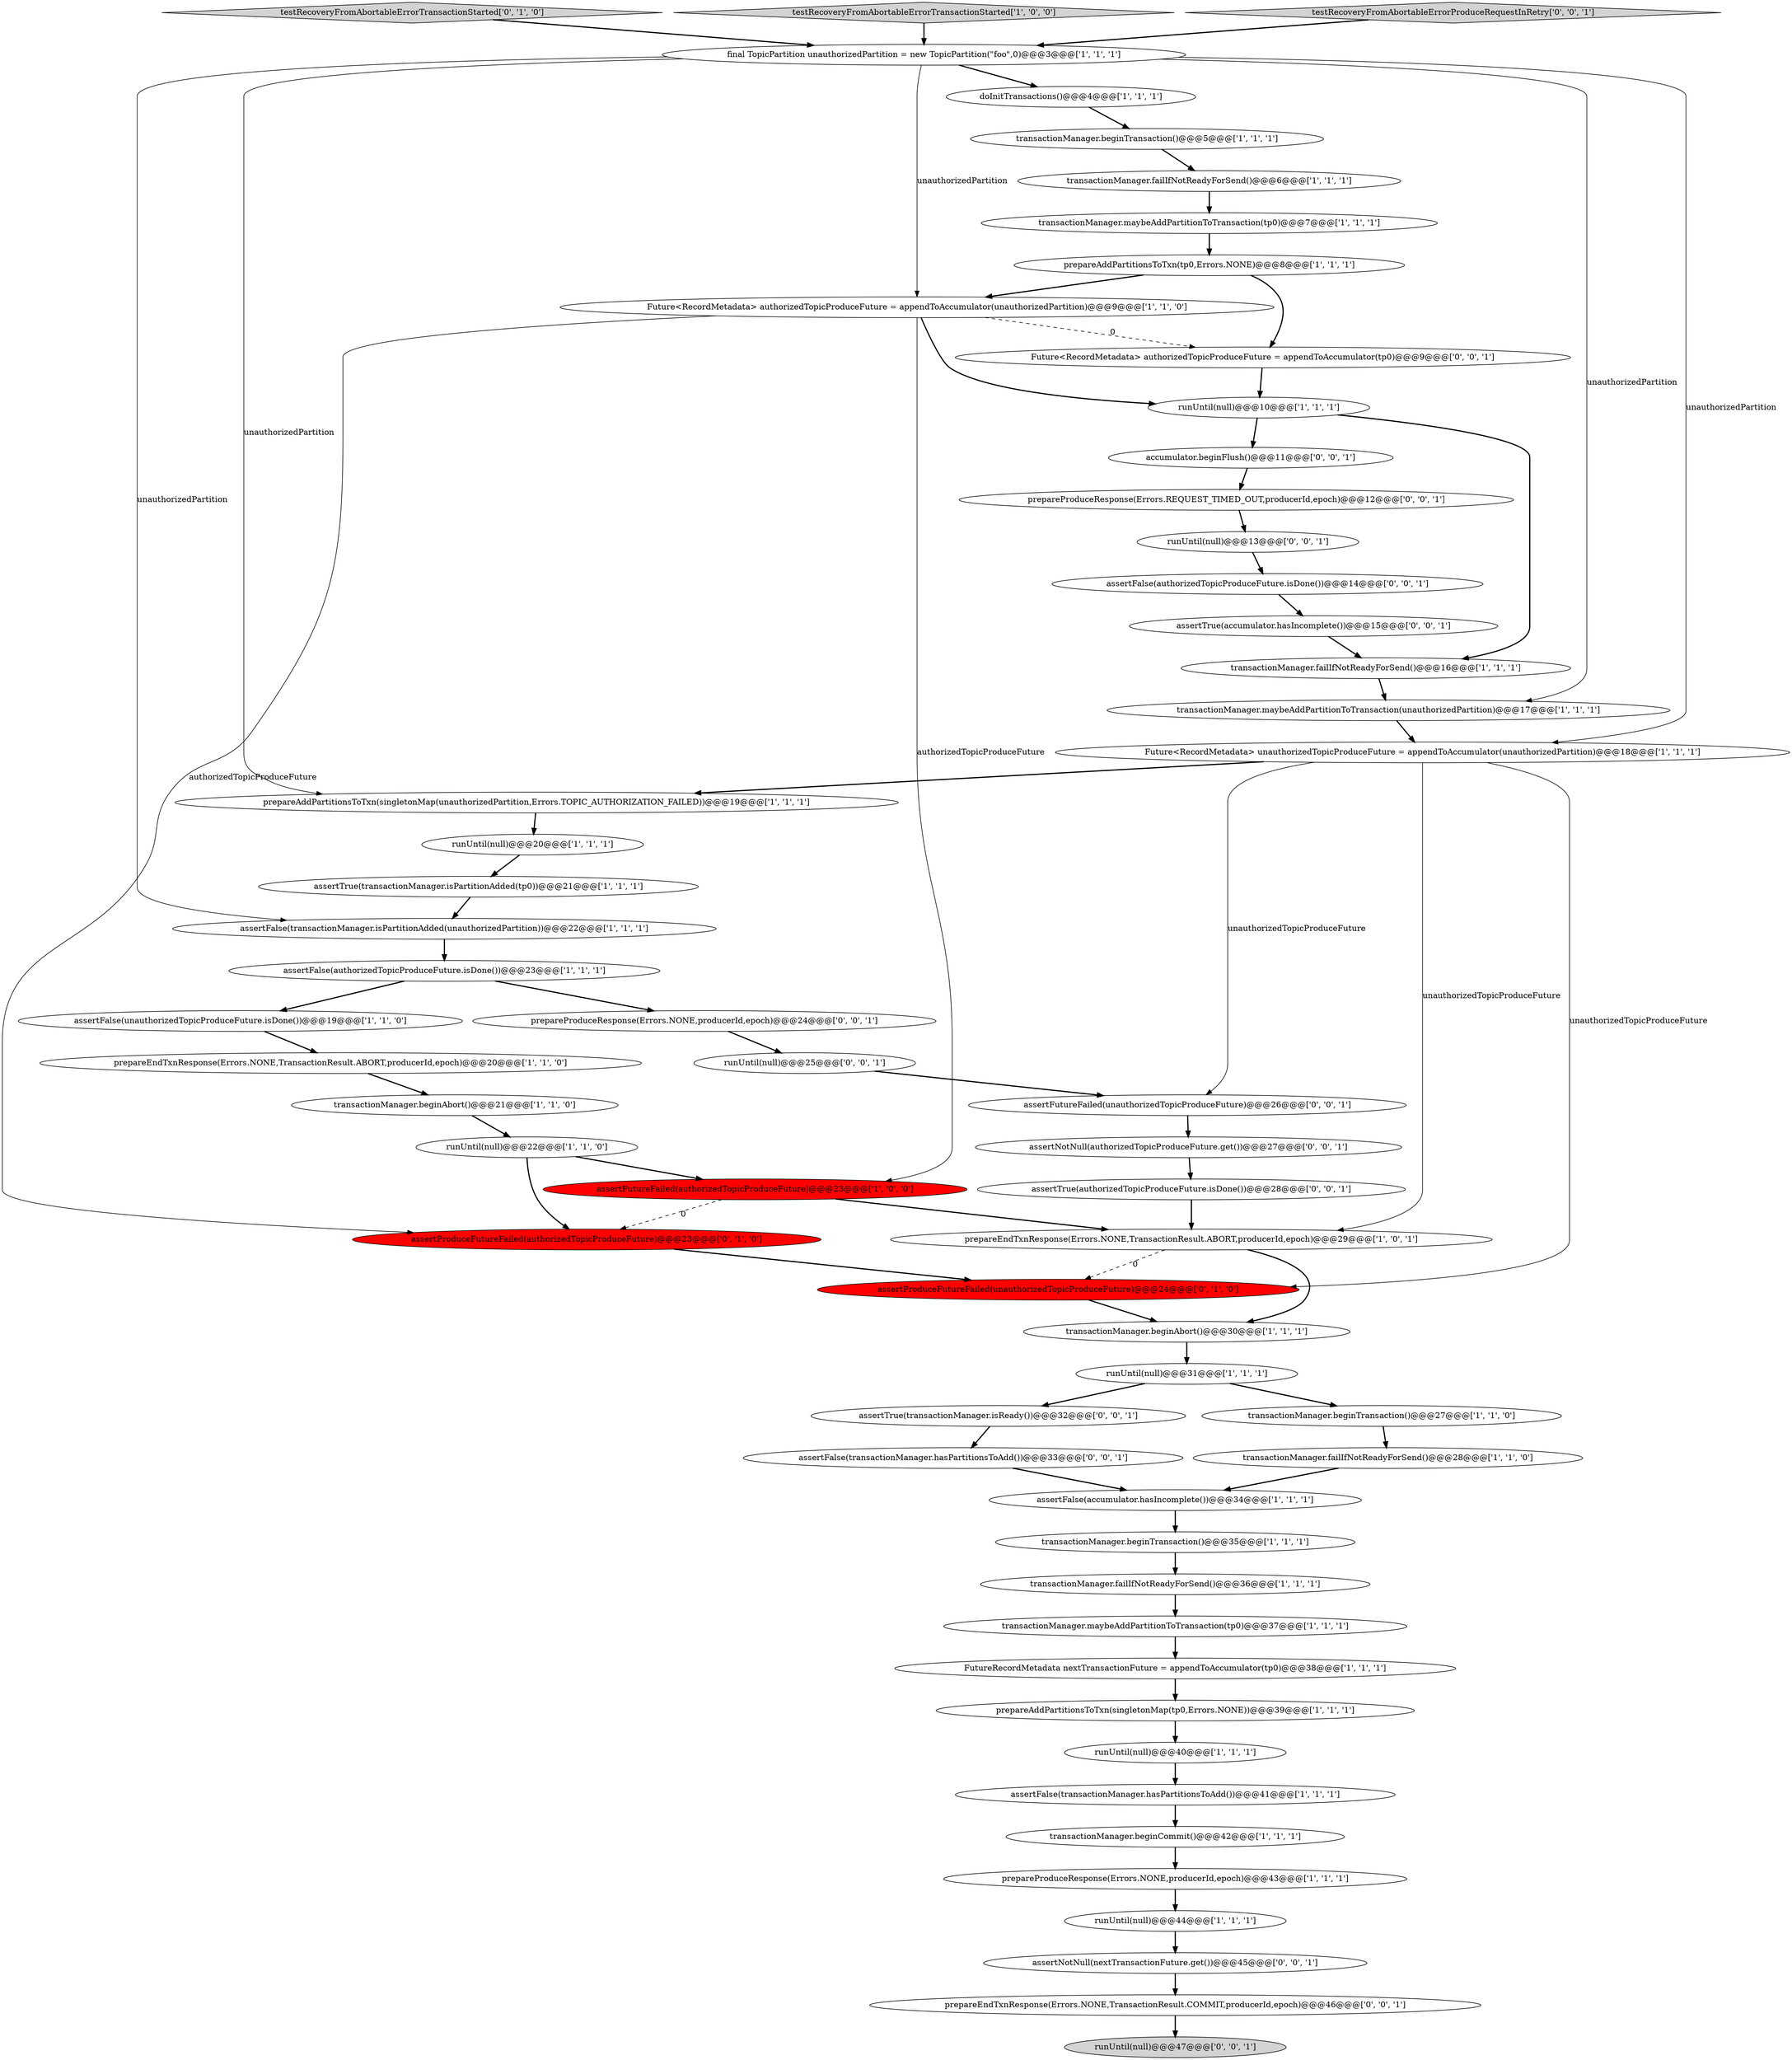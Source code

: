 digraph {
3 [style = filled, label = "runUntil(null)@@@31@@@['1', '1', '1']", fillcolor = white, shape = ellipse image = "AAA0AAABBB1BBB"];
24 [style = filled, label = "transactionManager.maybeAddPartitionToTransaction(unauthorizedPartition)@@@17@@@['1', '1', '1']", fillcolor = white, shape = ellipse image = "AAA0AAABBB1BBB"];
6 [style = filled, label = "assertFalse(accumulator.hasIncomplete())@@@34@@@['1', '1', '1']", fillcolor = white, shape = ellipse image = "AAA0AAABBB1BBB"];
4 [style = filled, label = "runUntil(null)@@@22@@@['1', '1', '0']", fillcolor = white, shape = ellipse image = "AAA0AAABBB1BBB"];
29 [style = filled, label = "Future<RecordMetadata> authorizedTopicProduceFuture = appendToAccumulator(unauthorizedPartition)@@@9@@@['1', '1', '0']", fillcolor = white, shape = ellipse image = "AAA0AAABBB1BBB"];
40 [style = filled, label = "testRecoveryFromAbortableErrorTransactionStarted['0', '1', '0']", fillcolor = lightgray, shape = diamond image = "AAA0AAABBB2BBB"];
51 [style = filled, label = "assertTrue(authorizedTopicProduceFuture.isDone())@@@28@@@['0', '0', '1']", fillcolor = white, shape = ellipse image = "AAA0AAABBB3BBB"];
49 [style = filled, label = "Future<RecordMetadata> authorizedTopicProduceFuture = appendToAccumulator(tp0)@@@9@@@['0', '0', '1']", fillcolor = white, shape = ellipse image = "AAA0AAABBB3BBB"];
17 [style = filled, label = "transactionManager.beginCommit()@@@42@@@['1', '1', '1']", fillcolor = white, shape = ellipse image = "AAA0AAABBB1BBB"];
34 [style = filled, label = "assertFalse(transactionManager.isPartitionAdded(unauthorizedPartition))@@@22@@@['1', '1', '1']", fillcolor = white, shape = ellipse image = "AAA0AAABBB1BBB"];
41 [style = filled, label = "prepareEndTxnResponse(Errors.NONE,TransactionResult.COMMIT,producerId,epoch)@@@46@@@['0', '0', '1']", fillcolor = white, shape = ellipse image = "AAA0AAABBB3BBB"];
7 [style = filled, label = "prepareAddPartitionsToTxn(tp0,Errors.NONE)@@@8@@@['1', '1', '1']", fillcolor = white, shape = ellipse image = "AAA0AAABBB1BBB"];
27 [style = filled, label = "transactionManager.failIfNotReadyForSend()@@@28@@@['1', '1', '0']", fillcolor = white, shape = ellipse image = "AAA0AAABBB1BBB"];
57 [style = filled, label = "runUntil(null)@@@13@@@['0', '0', '1']", fillcolor = white, shape = ellipse image = "AAA0AAABBB3BBB"];
48 [style = filled, label = "assertNotNull(nextTransactionFuture.get())@@@45@@@['0', '0', '1']", fillcolor = white, shape = ellipse image = "AAA0AAABBB3BBB"];
19 [style = filled, label = "runUntil(null)@@@10@@@['1', '1', '1']", fillcolor = white, shape = ellipse image = "AAA0AAABBB1BBB"];
38 [style = filled, label = "assertProduceFutureFailed(authorizedTopicProduceFuture)@@@23@@@['0', '1', '0']", fillcolor = red, shape = ellipse image = "AAA1AAABBB2BBB"];
42 [style = filled, label = "assertFalse(authorizedTopicProduceFuture.isDone())@@@14@@@['0', '0', '1']", fillcolor = white, shape = ellipse image = "AAA0AAABBB3BBB"];
9 [style = filled, label = "doInitTransactions()@@@4@@@['1', '1', '1']", fillcolor = white, shape = ellipse image = "AAA0AAABBB1BBB"];
15 [style = filled, label = "assertFalse(authorizedTopicProduceFuture.isDone())@@@23@@@['1', '1', '1']", fillcolor = white, shape = ellipse image = "AAA0AAABBB1BBB"];
10 [style = filled, label = "transactionManager.beginTransaction()@@@35@@@['1', '1', '1']", fillcolor = white, shape = ellipse image = "AAA0AAABBB1BBB"];
13 [style = filled, label = "assertFutureFailed(authorizedTopicProduceFuture)@@@23@@@['1', '0', '0']", fillcolor = red, shape = ellipse image = "AAA1AAABBB1BBB"];
31 [style = filled, label = "prepareEndTxnResponse(Errors.NONE,TransactionResult.ABORT,producerId,epoch)@@@29@@@['1', '0', '1']", fillcolor = white, shape = ellipse image = "AAA0AAABBB1BBB"];
8 [style = filled, label = "assertFalse(unauthorizedTopicProduceFuture.isDone())@@@19@@@['1', '1', '0']", fillcolor = white, shape = ellipse image = "AAA0AAABBB1BBB"];
55 [style = filled, label = "assertFalse(transactionManager.hasPartitionsToAdd())@@@33@@@['0', '0', '1']", fillcolor = white, shape = ellipse image = "AAA0AAABBB3BBB"];
16 [style = filled, label = "transactionManager.failIfNotReadyForSend()@@@6@@@['1', '1', '1']", fillcolor = white, shape = ellipse image = "AAA0AAABBB1BBB"];
2 [style = filled, label = "final TopicPartition unauthorizedPartition = new TopicPartition(\"foo\",0)@@@3@@@['1', '1', '1']", fillcolor = white, shape = ellipse image = "AAA0AAABBB1BBB"];
47 [style = filled, label = "prepareProduceResponse(Errors.NONE,producerId,epoch)@@@24@@@['0', '0', '1']", fillcolor = white, shape = ellipse image = "AAA0AAABBB3BBB"];
23 [style = filled, label = "testRecoveryFromAbortableErrorTransactionStarted['1', '0', '0']", fillcolor = lightgray, shape = diamond image = "AAA0AAABBB1BBB"];
44 [style = filled, label = "prepareProduceResponse(Errors.REQUEST_TIMED_OUT,producerId,epoch)@@@12@@@['0', '0', '1']", fillcolor = white, shape = ellipse image = "AAA0AAABBB3BBB"];
22 [style = filled, label = "transactionManager.failIfNotReadyForSend()@@@36@@@['1', '1', '1']", fillcolor = white, shape = ellipse image = "AAA0AAABBB1BBB"];
54 [style = filled, label = "assertTrue(transactionManager.isReady())@@@32@@@['0', '0', '1']", fillcolor = white, shape = ellipse image = "AAA0AAABBB3BBB"];
1 [style = filled, label = "transactionManager.beginAbort()@@@21@@@['1', '1', '0']", fillcolor = white, shape = ellipse image = "AAA0AAABBB1BBB"];
39 [style = filled, label = "assertProduceFutureFailed(unauthorizedTopicProduceFuture)@@@24@@@['0', '1', '0']", fillcolor = red, shape = ellipse image = "AAA1AAABBB2BBB"];
56 [style = filled, label = "runUntil(null)@@@47@@@['0', '0', '1']", fillcolor = lightgray, shape = ellipse image = "AAA0AAABBB3BBB"];
14 [style = filled, label = "prepareProduceResponse(Errors.NONE,producerId,epoch)@@@43@@@['1', '1', '1']", fillcolor = white, shape = ellipse image = "AAA0AAABBB1BBB"];
36 [style = filled, label = "assertFalse(transactionManager.hasPartitionsToAdd())@@@41@@@['1', '1', '1']", fillcolor = white, shape = ellipse image = "AAA0AAABBB1BBB"];
52 [style = filled, label = "assertNotNull(authorizedTopicProduceFuture.get())@@@27@@@['0', '0', '1']", fillcolor = white, shape = ellipse image = "AAA0AAABBB3BBB"];
26 [style = filled, label = "prepareAddPartitionsToTxn(singletonMap(unauthorizedPartition,Errors.TOPIC_AUTHORIZATION_FAILED))@@@19@@@['1', '1', '1']", fillcolor = white, shape = ellipse image = "AAA0AAABBB1BBB"];
20 [style = filled, label = "transactionManager.failIfNotReadyForSend()@@@16@@@['1', '1', '1']", fillcolor = white, shape = ellipse image = "AAA0AAABBB1BBB"];
37 [style = filled, label = "runUntil(null)@@@20@@@['1', '1', '1']", fillcolor = white, shape = ellipse image = "AAA0AAABBB1BBB"];
25 [style = filled, label = "transactionManager.beginTransaction()@@@5@@@['1', '1', '1']", fillcolor = white, shape = ellipse image = "AAA0AAABBB1BBB"];
35 [style = filled, label = "FutureRecordMetadata nextTransactionFuture = appendToAccumulator(tp0)@@@38@@@['1', '1', '1']", fillcolor = white, shape = ellipse image = "AAA0AAABBB1BBB"];
32 [style = filled, label = "transactionManager.maybeAddPartitionToTransaction(tp0)@@@37@@@['1', '1', '1']", fillcolor = white, shape = ellipse image = "AAA0AAABBB1BBB"];
50 [style = filled, label = "accumulator.beginFlush()@@@11@@@['0', '0', '1']", fillcolor = white, shape = ellipse image = "AAA0AAABBB3BBB"];
53 [style = filled, label = "assertFutureFailed(unauthorizedTopicProduceFuture)@@@26@@@['0', '0', '1']", fillcolor = white, shape = ellipse image = "AAA0AAABBB3BBB"];
28 [style = filled, label = "transactionManager.beginAbort()@@@30@@@['1', '1', '1']", fillcolor = white, shape = ellipse image = "AAA0AAABBB1BBB"];
0 [style = filled, label = "Future<RecordMetadata> unauthorizedTopicProduceFuture = appendToAccumulator(unauthorizedPartition)@@@18@@@['1', '1', '1']", fillcolor = white, shape = ellipse image = "AAA0AAABBB1BBB"];
43 [style = filled, label = "testRecoveryFromAbortableErrorProduceRequestInRetry['0', '0', '1']", fillcolor = lightgray, shape = diamond image = "AAA0AAABBB3BBB"];
11 [style = filled, label = "prepareAddPartitionsToTxn(singletonMap(tp0,Errors.NONE))@@@39@@@['1', '1', '1']", fillcolor = white, shape = ellipse image = "AAA0AAABBB1BBB"];
12 [style = filled, label = "runUntil(null)@@@44@@@['1', '1', '1']", fillcolor = white, shape = ellipse image = "AAA0AAABBB1BBB"];
18 [style = filled, label = "transactionManager.maybeAddPartitionToTransaction(tp0)@@@7@@@['1', '1', '1']", fillcolor = white, shape = ellipse image = "AAA0AAABBB1BBB"];
45 [style = filled, label = "assertTrue(accumulator.hasIncomplete())@@@15@@@['0', '0', '1']", fillcolor = white, shape = ellipse image = "AAA0AAABBB3BBB"];
21 [style = filled, label = "transactionManager.beginTransaction()@@@27@@@['1', '1', '0']", fillcolor = white, shape = ellipse image = "AAA0AAABBB1BBB"];
46 [style = filled, label = "runUntil(null)@@@25@@@['0', '0', '1']", fillcolor = white, shape = ellipse image = "AAA0AAABBB3BBB"];
30 [style = filled, label = "prepareEndTxnResponse(Errors.NONE,TransactionResult.ABORT,producerId,epoch)@@@20@@@['1', '1', '0']", fillcolor = white, shape = ellipse image = "AAA0AAABBB1BBB"];
33 [style = filled, label = "assertTrue(transactionManager.isPartitionAdded(tp0))@@@21@@@['1', '1', '1']", fillcolor = white, shape = ellipse image = "AAA0AAABBB1BBB"];
5 [style = filled, label = "runUntil(null)@@@40@@@['1', '1', '1']", fillcolor = white, shape = ellipse image = "AAA0AAABBB1BBB"];
10->22 [style = bold, label=""];
8->30 [style = bold, label=""];
32->35 [style = bold, label=""];
40->2 [style = bold, label=""];
54->55 [style = bold, label=""];
1->4 [style = bold, label=""];
16->18 [style = bold, label=""];
4->38 [style = bold, label=""];
57->42 [style = bold, label=""];
0->26 [style = bold, label=""];
30->1 [style = bold, label=""];
48->41 [style = bold, label=""];
21->27 [style = bold, label=""];
42->45 [style = bold, label=""];
24->0 [style = bold, label=""];
2->24 [style = solid, label="unauthorizedPartition"];
2->0 [style = solid, label="unauthorizedPartition"];
19->20 [style = bold, label=""];
50->44 [style = bold, label=""];
53->52 [style = bold, label=""];
4->13 [style = bold, label=""];
46->53 [style = bold, label=""];
34->15 [style = bold, label=""];
31->39 [style = dashed, label="0"];
41->56 [style = bold, label=""];
22->32 [style = bold, label=""];
47->46 [style = bold, label=""];
43->2 [style = bold, label=""];
19->50 [style = bold, label=""];
12->48 [style = bold, label=""];
2->9 [style = bold, label=""];
45->20 [style = bold, label=""];
2->34 [style = solid, label="unauthorizedPartition"];
13->38 [style = dashed, label="0"];
25->16 [style = bold, label=""];
38->39 [style = bold, label=""];
7->49 [style = bold, label=""];
27->6 [style = bold, label=""];
39->28 [style = bold, label=""];
3->54 [style = bold, label=""];
2->26 [style = solid, label="unauthorizedPartition"];
11->5 [style = bold, label=""];
29->19 [style = bold, label=""];
17->14 [style = bold, label=""];
0->53 [style = solid, label="unauthorizedTopicProduceFuture"];
2->29 [style = solid, label="unauthorizedPartition"];
35->11 [style = bold, label=""];
9->25 [style = bold, label=""];
6->10 [style = bold, label=""];
14->12 [style = bold, label=""];
49->19 [style = bold, label=""];
29->38 [style = solid, label="authorizedTopicProduceFuture"];
55->6 [style = bold, label=""];
26->37 [style = bold, label=""];
3->21 [style = bold, label=""];
29->49 [style = dashed, label="0"];
28->3 [style = bold, label=""];
31->28 [style = bold, label=""];
13->31 [style = bold, label=""];
36->17 [style = bold, label=""];
23->2 [style = bold, label=""];
18->7 [style = bold, label=""];
20->24 [style = bold, label=""];
37->33 [style = bold, label=""];
15->47 [style = bold, label=""];
5->36 [style = bold, label=""];
33->34 [style = bold, label=""];
52->51 [style = bold, label=""];
29->13 [style = solid, label="authorizedTopicProduceFuture"];
15->8 [style = bold, label=""];
51->31 [style = bold, label=""];
0->31 [style = solid, label="unauthorizedTopicProduceFuture"];
0->39 [style = solid, label="unauthorizedTopicProduceFuture"];
44->57 [style = bold, label=""];
7->29 [style = bold, label=""];
}
